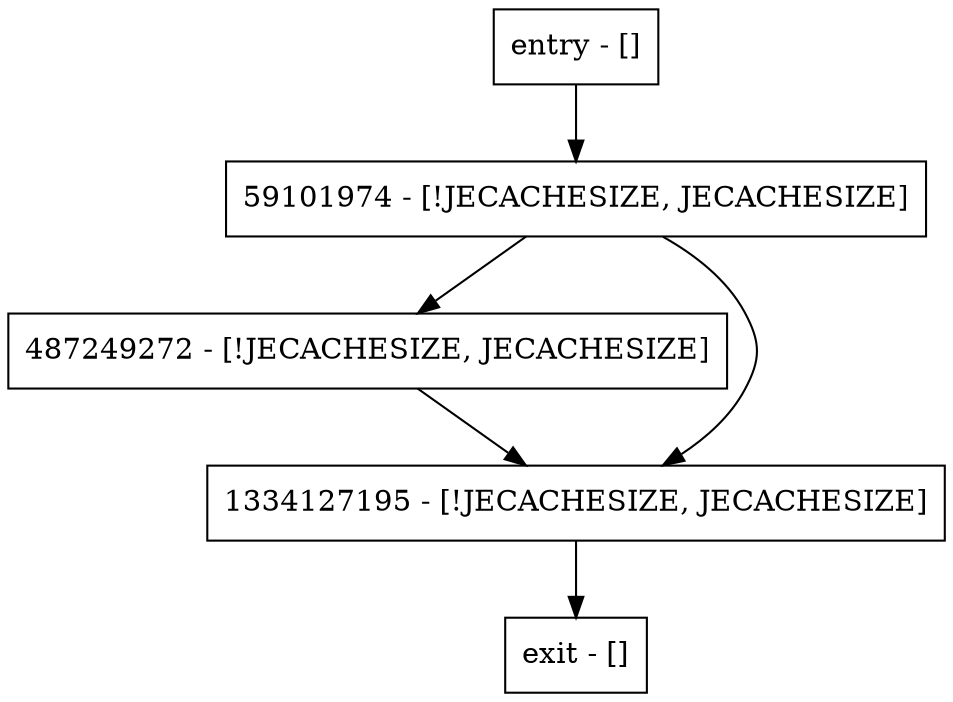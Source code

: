 digraph setSecondaryDbCorrupt {
node [shape=record];
entry [label="entry - []"];
exit [label="exit - []"];
487249272 [label="487249272 - [!JECACHESIZE, JECACHESIZE]"];
59101974 [label="59101974 - [!JECACHESIZE, JECACHESIZE]"];
1334127195 [label="1334127195 - [!JECACHESIZE, JECACHESIZE]"];
entry;
exit;
entry -> 59101974;
487249272 -> 1334127195;
59101974 -> 487249272;
59101974 -> 1334127195;
1334127195 -> exit;
}
